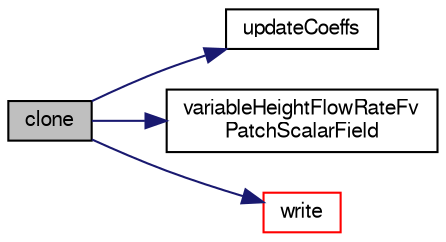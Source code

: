 digraph "clone"
{
  bgcolor="transparent";
  edge [fontname="FreeSans",fontsize="10",labelfontname="FreeSans",labelfontsize="10"];
  node [fontname="FreeSans",fontsize="10",shape=record];
  rankdir="LR";
  Node24 [label="clone",height=0.2,width=0.4,color="black", fillcolor="grey75", style="filled", fontcolor="black"];
  Node24 -> Node25 [color="midnightblue",fontsize="10",style="solid",fontname="FreeSans"];
  Node25 [label="updateCoeffs",height=0.2,width=0.4,color="black",URL="$a22334.html#a7e24eafac629d3733181cd942d4c902f",tooltip="Update the coefficients associated with the patch field. "];
  Node24 -> Node26 [color="midnightblue",fontsize="10",style="solid",fontname="FreeSans"];
  Node26 [label="variableHeightFlowRateFv\lPatchScalarField",height=0.2,width=0.4,color="black",URL="$a22334.html#ab1302f8186ab46743e2d749b9664544d",tooltip="Construct from patch and internal field. "];
  Node24 -> Node27 [color="midnightblue",fontsize="10",style="solid",fontname="FreeSans"];
  Node27 [label="write",height=0.2,width=0.4,color="red",URL="$a22334.html#a293fdfec8bdfbd5c3913ab4c9f3454ff",tooltip="Write. "];
}
